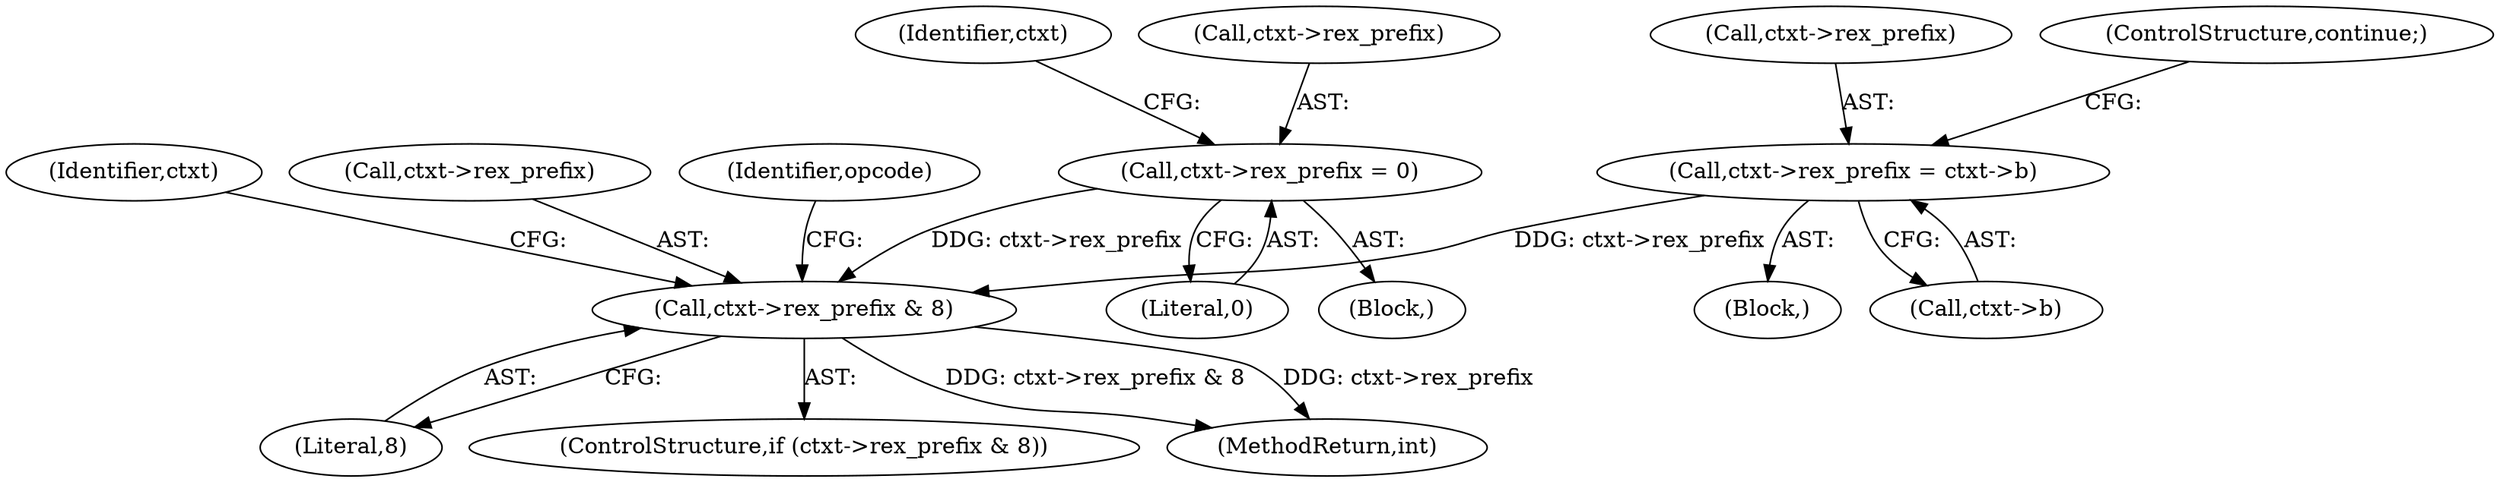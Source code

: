 digraph "0_linux_a430c9166312e1aa3d80bce32374233bdbfeba32@pointer" {
"1000388" [label="(Call,ctxt->rex_prefix & 8)"];
"1000381" [label="(Call,ctxt->rex_prefix = 0)"];
"1000354" [label="(Call,ctxt->rex_prefix = ctxt->b)"];
"1000355" [label="(Call,ctxt->rex_prefix)"];
"1000381" [label="(Call,ctxt->rex_prefix = 0)"];
"1000395" [label="(Identifier,ctxt)"];
"1000392" [label="(Literal,8)"];
"1000354" [label="(Call,ctxt->rex_prefix = ctxt->b)"];
"1000388" [label="(Call,ctxt->rex_prefix & 8)"];
"1000358" [label="(Call,ctxt->b)"];
"1000389" [label="(Call,ctxt->rex_prefix)"];
"1000271" [label="(Block,)"];
"1000361" [label="(ControlStructure,continue;)"];
"1000385" [label="(Literal,0)"];
"1000387" [label="(ControlStructure,if (ctxt->rex_prefix & 8))"];
"1000275" [label="(Identifier,ctxt)"];
"1000399" [label="(Identifier,opcode)"];
"1000280" [label="(Block,)"];
"1000382" [label="(Call,ctxt->rex_prefix)"];
"1001017" [label="(MethodReturn,int)"];
"1000388" -> "1000387"  [label="AST: "];
"1000388" -> "1000392"  [label="CFG: "];
"1000389" -> "1000388"  [label="AST: "];
"1000392" -> "1000388"  [label="AST: "];
"1000395" -> "1000388"  [label="CFG: "];
"1000399" -> "1000388"  [label="CFG: "];
"1000388" -> "1001017"  [label="DDG: ctxt->rex_prefix"];
"1000388" -> "1001017"  [label="DDG: ctxt->rex_prefix & 8"];
"1000381" -> "1000388"  [label="DDG: ctxt->rex_prefix"];
"1000354" -> "1000388"  [label="DDG: ctxt->rex_prefix"];
"1000381" -> "1000271"  [label="AST: "];
"1000381" -> "1000385"  [label="CFG: "];
"1000382" -> "1000381"  [label="AST: "];
"1000385" -> "1000381"  [label="AST: "];
"1000275" -> "1000381"  [label="CFG: "];
"1000354" -> "1000280"  [label="AST: "];
"1000354" -> "1000358"  [label="CFG: "];
"1000355" -> "1000354"  [label="AST: "];
"1000358" -> "1000354"  [label="AST: "];
"1000361" -> "1000354"  [label="CFG: "];
}
